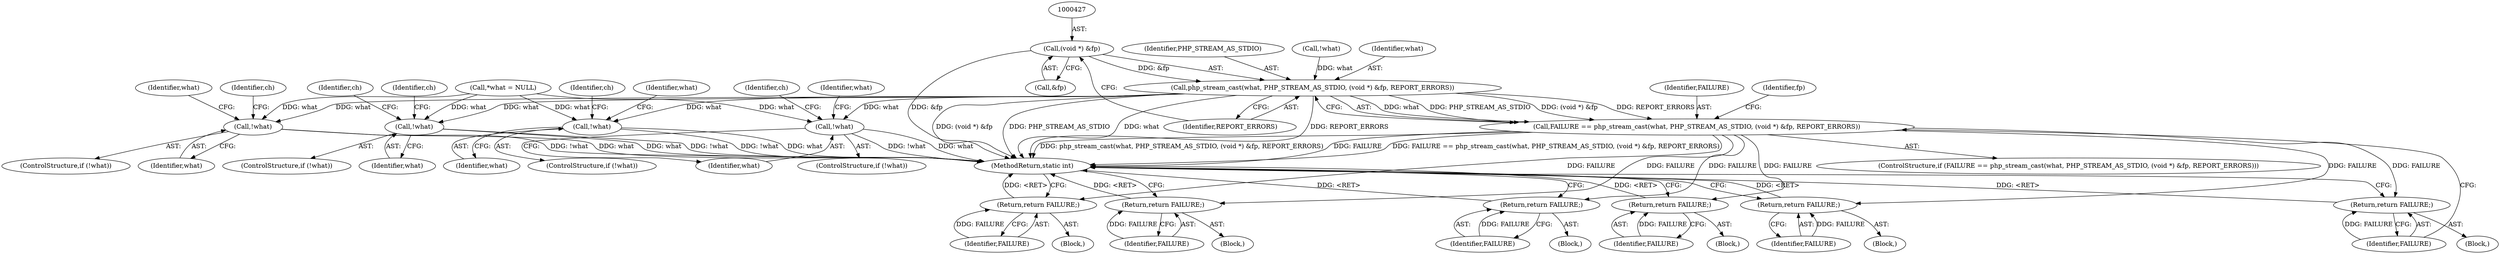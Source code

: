 digraph "0_php_124fb22a13fafa3648e4e15b4f207c7096d8155e@pointer" {
"1000426" [label="(Call,(void *) &fp)"];
"1000423" [label="(Call,php_stream_cast(what, PHP_STREAM_AS_STDIO, (void *) &fp, REPORT_ERRORS))"];
"1000421" [label="(Call,FAILURE == php_stream_cast(what, PHP_STREAM_AS_STDIO, (void *) &fp, REPORT_ERRORS))"];
"1000432" [label="(Return,return FAILURE;)"];
"1000438" [label="(Return,return FAILURE;)"];
"1000559" [label="(Return,return FAILURE;)"];
"1000675" [label="(Return,return FAILURE;)"];
"1000838" [label="(Return,return FAILURE;)"];
"1001921" [label="(Return,return FAILURE;)"];
"1000448" [label="(Call,!what)"];
"1000564" [label="(Call,!what)"];
"1000680" [label="(Call,!what)"];
"1000773" [label="(Call,!what)"];
"1000833" [label="(Block,)"];
"1000781" [label="(Identifier,ch)"];
"1000425" [label="(Identifier,PHP_STREAM_AS_STDIO)"];
"1000449" [label="(Identifier,what)"];
"1000428" [label="(Call,&fp)"];
"1000431" [label="(Block,)"];
"1000563" [label="(ControlStructure,if (!what))"];
"1000565" [label="(Identifier,what)"];
"1000772" [label="(ControlStructure,if (!what))"];
"1000670" [label="(Block,)"];
"1000393" [label="(Call,*what = NULL)"];
"1000438" [label="(Return,return FAILURE;)"];
"1000430" [label="(Identifier,REPORT_ERRORS)"];
"1000439" [label="(Identifier,FAILURE)"];
"1000676" [label="(Identifier,FAILURE)"];
"1000675" [label="(Return,return FAILURE;)"];
"1000433" [label="(Identifier,FAILURE)"];
"1000415" [label="(Call,!what)"];
"1000773" [label="(Call,!what)"];
"1000805" [label="(Identifier,what)"];
"1000424" [label="(Identifier,what)"];
"1000554" [label="(Block,)"];
"1000681" [label="(Identifier,what)"];
"1000737" [label="(Identifier,ch)"];
"1000423" [label="(Call,php_stream_cast(what, PHP_STREAM_AS_STDIO, (void *) &fp, REPORT_ERRORS))"];
"1000437" [label="(Block,)"];
"1000838" [label="(Return,return FAILURE;)"];
"1000420" [label="(ControlStructure,if (FAILURE == php_stream_cast(what, PHP_STREAM_AS_STDIO, (void *) &fp, REPORT_ERRORS)))"];
"1000436" [label="(Identifier,fp)"];
"1001922" [label="(Identifier,FAILURE)"];
"1000457" [label="(Identifier,ch)"];
"1000689" [label="(Identifier,ch)"];
"1000774" [label="(Identifier,what)"];
"1000504" [label="(Identifier,what)"];
"1000448" [label="(Call,!what)"];
"1000679" [label="(ControlStructure,if (!what))"];
"1000560" [label="(Identifier,FAILURE)"];
"1000573" [label="(Identifier,ch)"];
"1000421" [label="(Call,FAILURE == php_stream_cast(what, PHP_STREAM_AS_STDIO, (void *) &fp, REPORT_ERRORS))"];
"1000620" [label="(Identifier,what)"];
"1001927" [label="(MethodReturn,static int)"];
"1000426" [label="(Call,(void *) &fp)"];
"1000680" [label="(Call,!what)"];
"1000432" [label="(Return,return FAILURE;)"];
"1000447" [label="(ControlStructure,if (!what))"];
"1000564" [label="(Call,!what)"];
"1001920" [label="(Block,)"];
"1000559" [label="(Return,return FAILURE;)"];
"1001921" [label="(Return,return FAILURE;)"];
"1000839" [label="(Identifier,FAILURE)"];
"1000422" [label="(Identifier,FAILURE)"];
"1000426" -> "1000423"  [label="AST: "];
"1000426" -> "1000428"  [label="CFG: "];
"1000427" -> "1000426"  [label="AST: "];
"1000428" -> "1000426"  [label="AST: "];
"1000430" -> "1000426"  [label="CFG: "];
"1000426" -> "1001927"  [label="DDG: &fp"];
"1000426" -> "1000423"  [label="DDG: &fp"];
"1000423" -> "1000421"  [label="AST: "];
"1000423" -> "1000430"  [label="CFG: "];
"1000424" -> "1000423"  [label="AST: "];
"1000425" -> "1000423"  [label="AST: "];
"1000430" -> "1000423"  [label="AST: "];
"1000421" -> "1000423"  [label="CFG: "];
"1000423" -> "1001927"  [label="DDG: (void *) &fp"];
"1000423" -> "1001927"  [label="DDG: PHP_STREAM_AS_STDIO"];
"1000423" -> "1001927"  [label="DDG: what"];
"1000423" -> "1001927"  [label="DDG: REPORT_ERRORS"];
"1000423" -> "1000421"  [label="DDG: what"];
"1000423" -> "1000421"  [label="DDG: PHP_STREAM_AS_STDIO"];
"1000423" -> "1000421"  [label="DDG: (void *) &fp"];
"1000423" -> "1000421"  [label="DDG: REPORT_ERRORS"];
"1000415" -> "1000423"  [label="DDG: what"];
"1000423" -> "1000448"  [label="DDG: what"];
"1000423" -> "1000564"  [label="DDG: what"];
"1000423" -> "1000680"  [label="DDG: what"];
"1000423" -> "1000773"  [label="DDG: what"];
"1000421" -> "1000420"  [label="AST: "];
"1000422" -> "1000421"  [label="AST: "];
"1000433" -> "1000421"  [label="CFG: "];
"1000436" -> "1000421"  [label="CFG: "];
"1000421" -> "1001927"  [label="DDG: php_stream_cast(what, PHP_STREAM_AS_STDIO, (void *) &fp, REPORT_ERRORS)"];
"1000421" -> "1001927"  [label="DDG: FAILURE"];
"1000421" -> "1001927"  [label="DDG: FAILURE == php_stream_cast(what, PHP_STREAM_AS_STDIO, (void *) &fp, REPORT_ERRORS)"];
"1000421" -> "1000432"  [label="DDG: FAILURE"];
"1000421" -> "1000438"  [label="DDG: FAILURE"];
"1000421" -> "1000559"  [label="DDG: FAILURE"];
"1000421" -> "1000675"  [label="DDG: FAILURE"];
"1000421" -> "1000838"  [label="DDG: FAILURE"];
"1000421" -> "1001921"  [label="DDG: FAILURE"];
"1000432" -> "1000431"  [label="AST: "];
"1000432" -> "1000433"  [label="CFG: "];
"1000433" -> "1000432"  [label="AST: "];
"1001927" -> "1000432"  [label="CFG: "];
"1000432" -> "1001927"  [label="DDG: <RET>"];
"1000433" -> "1000432"  [label="DDG: FAILURE"];
"1000438" -> "1000437"  [label="AST: "];
"1000438" -> "1000439"  [label="CFG: "];
"1000439" -> "1000438"  [label="AST: "];
"1001927" -> "1000438"  [label="CFG: "];
"1000438" -> "1001927"  [label="DDG: <RET>"];
"1000439" -> "1000438"  [label="DDG: FAILURE"];
"1000559" -> "1000554"  [label="AST: "];
"1000559" -> "1000560"  [label="CFG: "];
"1000560" -> "1000559"  [label="AST: "];
"1001927" -> "1000559"  [label="CFG: "];
"1000559" -> "1001927"  [label="DDG: <RET>"];
"1000560" -> "1000559"  [label="DDG: FAILURE"];
"1000675" -> "1000670"  [label="AST: "];
"1000675" -> "1000676"  [label="CFG: "];
"1000676" -> "1000675"  [label="AST: "];
"1001927" -> "1000675"  [label="CFG: "];
"1000675" -> "1001927"  [label="DDG: <RET>"];
"1000676" -> "1000675"  [label="DDG: FAILURE"];
"1000838" -> "1000833"  [label="AST: "];
"1000838" -> "1000839"  [label="CFG: "];
"1000839" -> "1000838"  [label="AST: "];
"1001927" -> "1000838"  [label="CFG: "];
"1000838" -> "1001927"  [label="DDG: <RET>"];
"1000839" -> "1000838"  [label="DDG: FAILURE"];
"1001921" -> "1001920"  [label="AST: "];
"1001921" -> "1001922"  [label="CFG: "];
"1001922" -> "1001921"  [label="AST: "];
"1001927" -> "1001921"  [label="CFG: "];
"1001921" -> "1001927"  [label="DDG: <RET>"];
"1001922" -> "1001921"  [label="DDG: FAILURE"];
"1000448" -> "1000447"  [label="AST: "];
"1000448" -> "1000449"  [label="CFG: "];
"1000449" -> "1000448"  [label="AST: "];
"1000457" -> "1000448"  [label="CFG: "];
"1000504" -> "1000448"  [label="CFG: "];
"1000448" -> "1001927"  [label="DDG: what"];
"1000448" -> "1001927"  [label="DDG: !what"];
"1000393" -> "1000448"  [label="DDG: what"];
"1000564" -> "1000563"  [label="AST: "];
"1000564" -> "1000565"  [label="CFG: "];
"1000565" -> "1000564"  [label="AST: "];
"1000573" -> "1000564"  [label="CFG: "];
"1000620" -> "1000564"  [label="CFG: "];
"1000564" -> "1001927"  [label="DDG: what"];
"1000564" -> "1001927"  [label="DDG: !what"];
"1000393" -> "1000564"  [label="DDG: what"];
"1000680" -> "1000679"  [label="AST: "];
"1000680" -> "1000681"  [label="CFG: "];
"1000681" -> "1000680"  [label="AST: "];
"1000689" -> "1000680"  [label="CFG: "];
"1000737" -> "1000680"  [label="CFG: "];
"1000680" -> "1001927"  [label="DDG: what"];
"1000680" -> "1001927"  [label="DDG: !what"];
"1000393" -> "1000680"  [label="DDG: what"];
"1000773" -> "1000772"  [label="AST: "];
"1000773" -> "1000774"  [label="CFG: "];
"1000774" -> "1000773"  [label="AST: "];
"1000781" -> "1000773"  [label="CFG: "];
"1000805" -> "1000773"  [label="CFG: "];
"1000773" -> "1001927"  [label="DDG: !what"];
"1000773" -> "1001927"  [label="DDG: what"];
"1000393" -> "1000773"  [label="DDG: what"];
}
